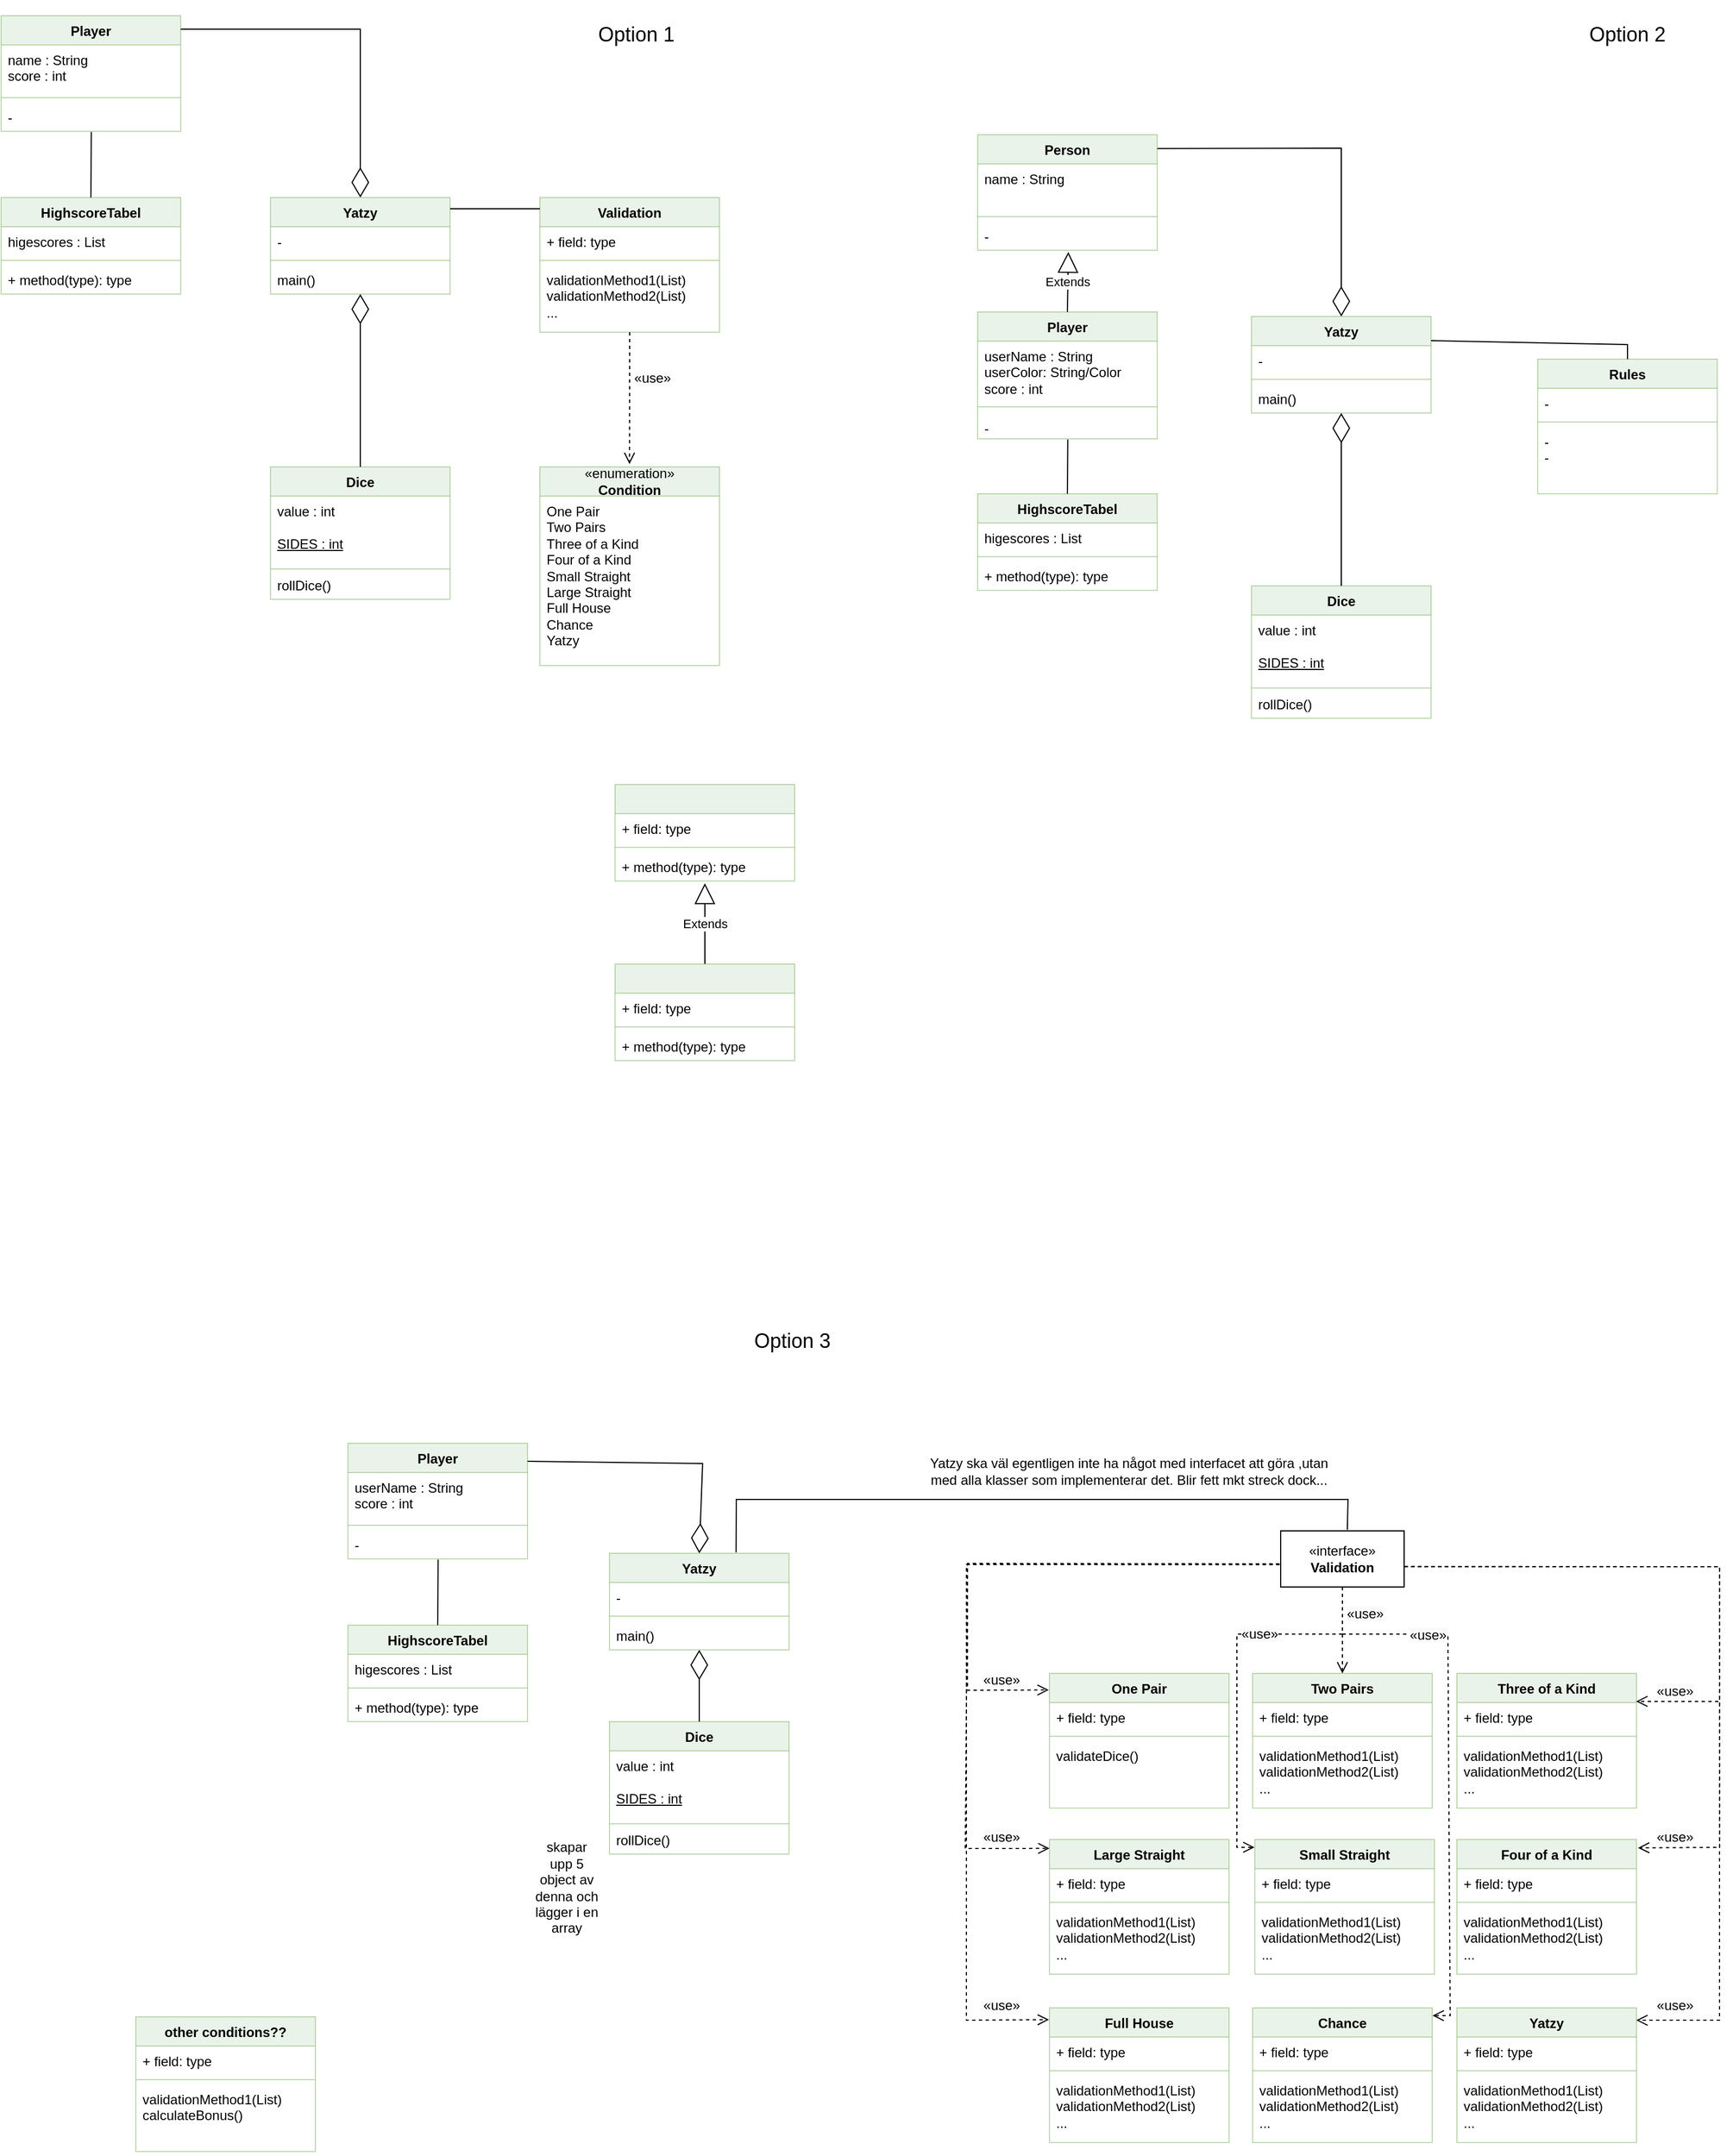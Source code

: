 <mxfile version="25.0.3">
  <diagram name="Page-1" id="c4acf3e9-155e-7222-9cf6-157b1a14988f">
    <mxGraphModel dx="734" dy="728" grid="0" gridSize="10" guides="1" tooltips="1" connect="1" arrows="1" fold="1" page="1" pageScale="1" pageWidth="850" pageHeight="1100" background="none" math="0" shadow="0">
      <root>
        <mxCell id="0" />
        <mxCell id="1" parent="0" />
        <mxCell id="NiOnYW7QtxvnOsCxcWPc-6" value="Dice" style="swimlane;fontStyle=1;align=center;verticalAlign=top;childLayout=stackLayout;horizontal=1;startSize=26;horizontalStack=0;resizeParent=1;resizeParentMax=0;resizeLast=0;collapsible=1;marginBottom=0;whiteSpace=wrap;html=1;fillColor=#d5e8d4;strokeColor=#82b366;opacity=50;" parent="1" vertex="1">
          <mxGeometry x="320" y="480" width="160" height="118" as="geometry" />
        </mxCell>
        <mxCell id="NiOnYW7QtxvnOsCxcWPc-7" value="value : int&lt;div&gt;&lt;br&gt;&lt;/div&gt;&lt;div&gt;&lt;u&gt;SIDES : int&lt;/u&gt;&lt;/div&gt;" style="text;strokeColor=none;fillColor=none;align=left;verticalAlign=top;spacingLeft=4;spacingRight=4;overflow=hidden;rotatable=0;points=[[0,0.5],[1,0.5]];portConstraint=eastwest;whiteSpace=wrap;html=1;" parent="NiOnYW7QtxvnOsCxcWPc-6" vertex="1">
          <mxGeometry y="26" width="160" height="64" as="geometry" />
        </mxCell>
        <mxCell id="NiOnYW7QtxvnOsCxcWPc-8" value="" style="line;strokeWidth=1;fillColor=none;align=left;verticalAlign=middle;spacingTop=-1;spacingLeft=3;spacingRight=3;rotatable=0;labelPosition=right;points=[];portConstraint=eastwest;strokeColor=inherit;opacity=50;" parent="NiOnYW7QtxvnOsCxcWPc-6" vertex="1">
          <mxGeometry y="90" width="160" height="2" as="geometry" />
        </mxCell>
        <mxCell id="NiOnYW7QtxvnOsCxcWPc-9" value="rollDice()" style="text;strokeColor=none;fillColor=none;align=left;verticalAlign=top;spacingLeft=4;spacingRight=4;overflow=hidden;rotatable=0;points=[[0,0.5],[1,0.5]];portConstraint=eastwest;whiteSpace=wrap;html=1;" parent="NiOnYW7QtxvnOsCxcWPc-6" vertex="1">
          <mxGeometry y="92" width="160" height="26" as="geometry" />
        </mxCell>
        <mxCell id="NiOnYW7QtxvnOsCxcWPc-10" value="Player" style="swimlane;fontStyle=1;align=center;verticalAlign=top;childLayout=stackLayout;horizontal=1;startSize=26;horizontalStack=0;resizeParent=1;resizeParentMax=0;resizeLast=0;collapsible=1;marginBottom=0;whiteSpace=wrap;html=1;fillColor=#d5e8d4;strokeColor=#82b366;opacity=50;" parent="1" vertex="1">
          <mxGeometry x="80" y="78" width="160" height="103" as="geometry" />
        </mxCell>
        <mxCell id="NiOnYW7QtxvnOsCxcWPc-11" value="name : String&lt;div&gt;score : int&lt;/div&gt;" style="text;strokeColor=none;fillColor=none;align=left;verticalAlign=top;spacingLeft=4;spacingRight=4;overflow=hidden;rotatable=0;points=[[0,0.5],[1,0.5]];portConstraint=eastwest;whiteSpace=wrap;html=1;" parent="NiOnYW7QtxvnOsCxcWPc-10" vertex="1">
          <mxGeometry y="26" width="160" height="43" as="geometry" />
        </mxCell>
        <mxCell id="NiOnYW7QtxvnOsCxcWPc-12" value="" style="line;strokeWidth=1;fillColor=none;align=left;verticalAlign=middle;spacingTop=-1;spacingLeft=3;spacingRight=3;rotatable=0;labelPosition=right;points=[];portConstraint=eastwest;strokeColor=inherit;opacity=50;" parent="NiOnYW7QtxvnOsCxcWPc-10" vertex="1">
          <mxGeometry y="69" width="160" height="8" as="geometry" />
        </mxCell>
        <mxCell id="NiOnYW7QtxvnOsCxcWPc-13" value="-" style="text;strokeColor=none;fillColor=none;align=left;verticalAlign=top;spacingLeft=4;spacingRight=4;overflow=hidden;rotatable=0;points=[[0,0.5],[1,0.5]];portConstraint=eastwest;whiteSpace=wrap;html=1;" parent="NiOnYW7QtxvnOsCxcWPc-10" vertex="1">
          <mxGeometry y="77" width="160" height="26" as="geometry" />
        </mxCell>
        <mxCell id="NiOnYW7QtxvnOsCxcWPc-14" value="HighscoreTabel" style="swimlane;fontStyle=1;align=center;verticalAlign=top;childLayout=stackLayout;horizontal=1;startSize=26;horizontalStack=0;resizeParent=1;resizeParentMax=0;resizeLast=0;collapsible=1;marginBottom=0;whiteSpace=wrap;html=1;fillColor=#d5e8d4;strokeColor=#82b366;opacity=50;" parent="1" vertex="1">
          <mxGeometry x="80" y="240" width="160" height="86" as="geometry" />
        </mxCell>
        <mxCell id="NiOnYW7QtxvnOsCxcWPc-15" value="higescores : List" style="text;strokeColor=none;fillColor=none;align=left;verticalAlign=top;spacingLeft=4;spacingRight=4;overflow=hidden;rotatable=0;points=[[0,0.5],[1,0.5]];portConstraint=eastwest;whiteSpace=wrap;html=1;" parent="NiOnYW7QtxvnOsCxcWPc-14" vertex="1">
          <mxGeometry y="26" width="160" height="26" as="geometry" />
        </mxCell>
        <mxCell id="NiOnYW7QtxvnOsCxcWPc-16" value="" style="line;strokeWidth=1;fillColor=none;align=left;verticalAlign=middle;spacingTop=-1;spacingLeft=3;spacingRight=3;rotatable=0;labelPosition=right;points=[];portConstraint=eastwest;strokeColor=inherit;opacity=50;" parent="NiOnYW7QtxvnOsCxcWPc-14" vertex="1">
          <mxGeometry y="52" width="160" height="8" as="geometry" />
        </mxCell>
        <mxCell id="NiOnYW7QtxvnOsCxcWPc-17" value="+ method(type): type" style="text;strokeColor=none;fillColor=none;align=left;verticalAlign=top;spacingLeft=4;spacingRight=4;overflow=hidden;rotatable=0;points=[[0,0.5],[1,0.5]];portConstraint=eastwest;whiteSpace=wrap;html=1;" parent="NiOnYW7QtxvnOsCxcWPc-14" vertex="1">
          <mxGeometry y="60" width="160" height="26" as="geometry" />
        </mxCell>
        <mxCell id="NiOnYW7QtxvnOsCxcWPc-18" value="Yatzy" style="swimlane;fontStyle=1;align=center;verticalAlign=top;childLayout=stackLayout;horizontal=1;startSize=26;horizontalStack=0;resizeParent=1;resizeParentMax=0;resizeLast=0;collapsible=1;marginBottom=0;whiteSpace=wrap;html=1;fillColor=#d5e8d4;strokeColor=#82b366;opacity=50;" parent="1" vertex="1">
          <mxGeometry x="320" y="240" width="160" height="86" as="geometry" />
        </mxCell>
        <mxCell id="NiOnYW7QtxvnOsCxcWPc-19" value="-" style="text;strokeColor=none;fillColor=none;align=left;verticalAlign=top;spacingLeft=4;spacingRight=4;overflow=hidden;rotatable=0;points=[[0,0.5],[1,0.5]];portConstraint=eastwest;whiteSpace=wrap;html=1;opacity=50;" parent="NiOnYW7QtxvnOsCxcWPc-18" vertex="1">
          <mxGeometry y="26" width="160" height="26" as="geometry" />
        </mxCell>
        <mxCell id="NiOnYW7QtxvnOsCxcWPc-20" value="" style="line;strokeWidth=1;fillColor=none;align=left;verticalAlign=middle;spacingTop=-1;spacingLeft=3;spacingRight=3;rotatable=0;labelPosition=right;points=[];portConstraint=eastwest;strokeColor=inherit;opacity=50;" parent="NiOnYW7QtxvnOsCxcWPc-18" vertex="1">
          <mxGeometry y="52" width="160" height="8" as="geometry" />
        </mxCell>
        <mxCell id="NiOnYW7QtxvnOsCxcWPc-21" value="main()" style="text;strokeColor=none;fillColor=none;align=left;verticalAlign=top;spacingLeft=4;spacingRight=4;overflow=hidden;rotatable=0;points=[[0,0.5],[1,0.5]];portConstraint=eastwest;whiteSpace=wrap;html=1;" parent="NiOnYW7QtxvnOsCxcWPc-18" vertex="1">
          <mxGeometry y="60" width="160" height="26" as="geometry" />
        </mxCell>
        <mxCell id="NiOnYW7QtxvnOsCxcWPc-22" value="" style="swimlane;fontStyle=1;align=center;verticalAlign=top;childLayout=stackLayout;horizontal=1;startSize=26;horizontalStack=0;resizeParent=1;resizeParentMax=0;resizeLast=0;collapsible=1;marginBottom=0;whiteSpace=wrap;html=1;fillColor=#d5e8d4;strokeColor=#82b366;opacity=50;" parent="1" vertex="1">
          <mxGeometry x="627" y="763" width="160" height="86" as="geometry" />
        </mxCell>
        <mxCell id="NiOnYW7QtxvnOsCxcWPc-23" value="+ field: type" style="text;strokeColor=none;fillColor=none;align=left;verticalAlign=top;spacingLeft=4;spacingRight=4;overflow=hidden;rotatable=0;points=[[0,0.5],[1,0.5]];portConstraint=eastwest;whiteSpace=wrap;html=1;" parent="NiOnYW7QtxvnOsCxcWPc-22" vertex="1">
          <mxGeometry y="26" width="160" height="26" as="geometry" />
        </mxCell>
        <mxCell id="NiOnYW7QtxvnOsCxcWPc-24" value="" style="line;strokeWidth=1;fillColor=none;align=left;verticalAlign=middle;spacingTop=-1;spacingLeft=3;spacingRight=3;rotatable=0;labelPosition=right;points=[];portConstraint=eastwest;strokeColor=inherit;opacity=50;" parent="NiOnYW7QtxvnOsCxcWPc-22" vertex="1">
          <mxGeometry y="52" width="160" height="8" as="geometry" />
        </mxCell>
        <mxCell id="NiOnYW7QtxvnOsCxcWPc-25" value="+ method(type): type" style="text;strokeColor=none;fillColor=none;align=left;verticalAlign=top;spacingLeft=4;spacingRight=4;overflow=hidden;rotatable=0;points=[[0,0.5],[1,0.5]];portConstraint=eastwest;whiteSpace=wrap;html=1;" parent="NiOnYW7QtxvnOsCxcWPc-22" vertex="1">
          <mxGeometry y="60" width="160" height="26" as="geometry" />
        </mxCell>
        <mxCell id="NiOnYW7QtxvnOsCxcWPc-26" value="Extends" style="endArrow=block;endSize=16;endFill=0;html=1;rounded=0;entryX=0.5;entryY=1.077;entryDx=0;entryDy=0;entryPerimeter=0;exitX=0.5;exitY=0;exitDx=0;exitDy=0;" parent="1" source="NiOnYW7QtxvnOsCxcWPc-27" target="NiOnYW7QtxvnOsCxcWPc-25" edge="1">
          <mxGeometry width="160" relative="1" as="geometry">
            <mxPoint x="707" y="913" as="sourcePoint" />
            <mxPoint x="707" y="913" as="targetPoint" />
            <Array as="points" />
          </mxGeometry>
        </mxCell>
        <mxCell id="NiOnYW7QtxvnOsCxcWPc-27" value="" style="swimlane;fontStyle=1;align=center;verticalAlign=top;childLayout=stackLayout;horizontal=1;startSize=26;horizontalStack=0;resizeParent=1;resizeParentMax=0;resizeLast=0;collapsible=1;marginBottom=0;whiteSpace=wrap;html=1;fillColor=#d5e8d4;strokeColor=#82b366;opacity=50;" parent="1" vertex="1">
          <mxGeometry x="627" y="923" width="160" height="86" as="geometry" />
        </mxCell>
        <mxCell id="NiOnYW7QtxvnOsCxcWPc-28" value="+ field: type" style="text;strokeColor=none;fillColor=none;align=left;verticalAlign=top;spacingLeft=4;spacingRight=4;overflow=hidden;rotatable=0;points=[[0,0.5],[1,0.5]];portConstraint=eastwest;whiteSpace=wrap;html=1;" parent="NiOnYW7QtxvnOsCxcWPc-27" vertex="1">
          <mxGeometry y="26" width="160" height="26" as="geometry" />
        </mxCell>
        <mxCell id="NiOnYW7QtxvnOsCxcWPc-29" value="" style="line;strokeWidth=1;fillColor=none;align=left;verticalAlign=middle;spacingTop=-1;spacingLeft=3;spacingRight=3;rotatable=0;labelPosition=right;points=[];portConstraint=eastwest;strokeColor=inherit;opacity=50;" parent="NiOnYW7QtxvnOsCxcWPc-27" vertex="1">
          <mxGeometry y="52" width="160" height="8" as="geometry" />
        </mxCell>
        <mxCell id="NiOnYW7QtxvnOsCxcWPc-30" value="+ method(type): type" style="text;strokeColor=none;fillColor=none;align=left;verticalAlign=top;spacingLeft=4;spacingRight=4;overflow=hidden;rotatable=0;points=[[0,0.5],[1,0.5]];portConstraint=eastwest;whiteSpace=wrap;html=1;" parent="NiOnYW7QtxvnOsCxcWPc-27" vertex="1">
          <mxGeometry y="60" width="160" height="26" as="geometry" />
        </mxCell>
        <mxCell id="NiOnYW7QtxvnOsCxcWPc-31" value="Validation" style="swimlane;fontStyle=1;align=center;verticalAlign=top;childLayout=stackLayout;horizontal=1;startSize=26;horizontalStack=0;resizeParent=1;resizeParentMax=0;resizeLast=0;collapsible=1;marginBottom=0;whiteSpace=wrap;html=1;fillColor=#d5e8d4;strokeColor=#82b366;opacity=50;" parent="1" vertex="1">
          <mxGeometry x="560" y="240" width="160" height="120" as="geometry" />
        </mxCell>
        <mxCell id="NiOnYW7QtxvnOsCxcWPc-32" value="+ field: type" style="text;strokeColor=none;fillColor=none;align=left;verticalAlign=top;spacingLeft=4;spacingRight=4;overflow=hidden;rotatable=0;points=[[0,0.5],[1,0.5]];portConstraint=eastwest;whiteSpace=wrap;html=1;" parent="NiOnYW7QtxvnOsCxcWPc-31" vertex="1">
          <mxGeometry y="26" width="160" height="26" as="geometry" />
        </mxCell>
        <mxCell id="NiOnYW7QtxvnOsCxcWPc-33" value="" style="line;strokeWidth=1;fillColor=none;align=left;verticalAlign=middle;spacingTop=-1;spacingLeft=3;spacingRight=3;rotatable=0;labelPosition=right;points=[];portConstraint=eastwest;strokeColor=inherit;opacity=50;" parent="NiOnYW7QtxvnOsCxcWPc-31" vertex="1">
          <mxGeometry y="52" width="160" height="8" as="geometry" />
        </mxCell>
        <mxCell id="NiOnYW7QtxvnOsCxcWPc-34" value="validationMethod1(List)&lt;div&gt;validationMethod2(List)&lt;/div&gt;&lt;div&gt;...&lt;/div&gt;" style="text;strokeColor=none;fillColor=none;align=left;verticalAlign=top;spacingLeft=4;spacingRight=4;overflow=hidden;rotatable=0;points=[[0,0.5],[1,0.5]];portConstraint=eastwest;whiteSpace=wrap;html=1;" parent="NiOnYW7QtxvnOsCxcWPc-31" vertex="1">
          <mxGeometry y="60" width="160" height="60" as="geometry" />
        </mxCell>
        <mxCell id="NiOnYW7QtxvnOsCxcWPc-35" value="«enumeration»&lt;br&gt;&lt;div&gt;&lt;b&gt;Condition&lt;/b&gt;&lt;/div&gt;" style="swimlane;fontStyle=0;childLayout=stackLayout;horizontal=1;startSize=26;fillColor=#d5e8d4;horizontalStack=0;resizeParent=1;resizeParentMax=0;resizeLast=0;collapsible=1;marginBottom=0;whiteSpace=wrap;html=1;strokeColor=#82b366;opacity=50;" parent="1" vertex="1">
          <mxGeometry x="560" y="480" width="160" height="177" as="geometry" />
        </mxCell>
        <mxCell id="NiOnYW7QtxvnOsCxcWPc-37" value="One Pair&lt;div&gt;Two Pairs&amp;nbsp;&lt;/div&gt;&lt;div&gt;Three of a Kind&lt;/div&gt;&lt;div&gt;Four of a Kind&lt;/div&gt;&lt;div&gt;Small Straight&lt;/div&gt;&lt;div&gt;Large Straight&lt;/div&gt;&lt;div&gt;Full House&lt;/div&gt;&lt;div&gt;Chance&lt;/div&gt;&lt;div&gt;Yatzy&lt;/div&gt;&lt;div&gt;&lt;br&gt;&lt;/div&gt;" style="text;strokeColor=none;fillColor=none;align=left;verticalAlign=top;spacingLeft=4;spacingRight=4;overflow=hidden;rotatable=0;points=[[0,0.5],[1,0.5]];portConstraint=eastwest;whiteSpace=wrap;html=1;" parent="NiOnYW7QtxvnOsCxcWPc-35" vertex="1">
          <mxGeometry y="26" width="160" height="151" as="geometry" />
        </mxCell>
        <mxCell id="raVZ_KWQ6gBPT7_od0cw-3" value="Option 1" style="text;html=1;align=center;verticalAlign=middle;whiteSpace=wrap;rounded=0;fontSize=18;" parent="1" vertex="1">
          <mxGeometry x="600" y="80" width="92" height="30" as="geometry" />
        </mxCell>
        <mxCell id="raVZ_KWQ6gBPT7_od0cw-4" value="" style="endArrow=none;html=1;rounded=0;exitX=0.5;exitY=0;exitDx=0;exitDy=0;entryX=0.502;entryY=1.025;entryDx=0;entryDy=0;entryPerimeter=0;" parent="1" source="NiOnYW7QtxvnOsCxcWPc-14" target="NiOnYW7QtxvnOsCxcWPc-13" edge="1">
          <mxGeometry width="50" height="50" relative="1" as="geometry">
            <mxPoint x="160" y="250" as="sourcePoint" />
            <mxPoint x="210" y="200" as="targetPoint" />
          </mxGeometry>
        </mxCell>
        <mxCell id="raVZ_KWQ6gBPT7_od0cw-5" value="" style="endArrow=none;html=1;rounded=0;exitX=1;exitY=0.116;exitDx=0;exitDy=0;exitPerimeter=0;entryX=0;entryY=0.083;entryDx=0;entryDy=0;entryPerimeter=0;" parent="1" source="NiOnYW7QtxvnOsCxcWPc-18" target="NiOnYW7QtxvnOsCxcWPc-31" edge="1">
          <mxGeometry width="50" height="50" relative="1" as="geometry">
            <mxPoint x="490" y="250" as="sourcePoint" />
            <mxPoint x="540" y="200" as="targetPoint" />
          </mxGeometry>
        </mxCell>
        <mxCell id="raVZ_KWQ6gBPT7_od0cw-6" value="&lt;span style=&quot;font-size: 12px; text-wrap-mode: wrap; background-color: rgb(251, 251, 251);&quot;&gt;«use»&lt;/span&gt;" style="html=1;verticalAlign=bottom;endArrow=open;dashed=1;endSize=8;curved=0;rounded=0;exitX=0.5;exitY=1;exitDx=0;exitDy=0;exitPerimeter=0;entryX=0.499;entryY=-0.014;entryDx=0;entryDy=0;entryPerimeter=0;" parent="1" source="NiOnYW7QtxvnOsCxcWPc-34" target="NiOnYW7QtxvnOsCxcWPc-35" edge="1">
          <mxGeometry x="-0.15" y="20" relative="1" as="geometry">
            <mxPoint x="640" y="370" as="sourcePoint" />
            <mxPoint x="530" y="420" as="targetPoint" />
            <mxPoint as="offset" />
          </mxGeometry>
        </mxCell>
        <mxCell id="raVZ_KWQ6gBPT7_od0cw-7" value="" style="endArrow=diamondThin;endFill=0;endSize=24;html=1;rounded=0;entryX=0.5;entryY=1;entryDx=0;entryDy=0;exitX=0.5;exitY=0;exitDx=0;exitDy=0;" parent="1" source="NiOnYW7QtxvnOsCxcWPc-6" target="NiOnYW7QtxvnOsCxcWPc-18" edge="1">
          <mxGeometry width="160" relative="1" as="geometry">
            <mxPoint x="310" y="430" as="sourcePoint" />
            <mxPoint x="500" y="390" as="targetPoint" />
          </mxGeometry>
        </mxCell>
        <mxCell id="raVZ_KWQ6gBPT7_od0cw-8" value="" style="endArrow=diamondThin;endFill=0;endSize=24;html=1;rounded=0;exitX=1;exitY=0.117;exitDx=0;exitDy=0;exitPerimeter=0;entryX=0.5;entryY=0;entryDx=0;entryDy=0;" parent="1" source="NiOnYW7QtxvnOsCxcWPc-10" target="NiOnYW7QtxvnOsCxcWPc-18" edge="1">
          <mxGeometry width="160" relative="1" as="geometry">
            <mxPoint x="400" y="91" as="sourcePoint" />
            <mxPoint x="470" y="91" as="targetPoint" />
            <Array as="points">
              <mxPoint x="400" y="90" />
            </Array>
          </mxGeometry>
        </mxCell>
        <mxCell id="_RsF1XuV8kmmXUurpBYs-2" value="Dice" style="swimlane;fontStyle=1;align=center;verticalAlign=top;childLayout=stackLayout;horizontal=1;startSize=26;horizontalStack=0;resizeParent=1;resizeParentMax=0;resizeLast=0;collapsible=1;marginBottom=0;whiteSpace=wrap;html=1;fillColor=#d5e8d4;strokeColor=#82b366;opacity=50;" parent="1" vertex="1">
          <mxGeometry x="1194" y="586" width="160" height="118" as="geometry" />
        </mxCell>
        <mxCell id="_RsF1XuV8kmmXUurpBYs-3" value="value : int&lt;div&gt;&lt;br&gt;&lt;/div&gt;&lt;div&gt;&lt;u&gt;SIDES : int&lt;/u&gt;&lt;/div&gt;" style="text;strokeColor=none;fillColor=none;align=left;verticalAlign=top;spacingLeft=4;spacingRight=4;overflow=hidden;rotatable=0;points=[[0,0.5],[1,0.5]];portConstraint=eastwest;whiteSpace=wrap;html=1;" parent="_RsF1XuV8kmmXUurpBYs-2" vertex="1">
          <mxGeometry y="26" width="160" height="64" as="geometry" />
        </mxCell>
        <mxCell id="_RsF1XuV8kmmXUurpBYs-4" value="" style="line;strokeWidth=1;fillColor=none;align=left;verticalAlign=middle;spacingTop=-1;spacingLeft=3;spacingRight=3;rotatable=0;labelPosition=right;points=[];portConstraint=eastwest;strokeColor=inherit;opacity=50;" parent="_RsF1XuV8kmmXUurpBYs-2" vertex="1">
          <mxGeometry y="90" width="160" height="2" as="geometry" />
        </mxCell>
        <mxCell id="_RsF1XuV8kmmXUurpBYs-5" value="rollDice()" style="text;strokeColor=none;fillColor=none;align=left;verticalAlign=top;spacingLeft=4;spacingRight=4;overflow=hidden;rotatable=0;points=[[0,0.5],[1,0.5]];portConstraint=eastwest;whiteSpace=wrap;html=1;" parent="_RsF1XuV8kmmXUurpBYs-2" vertex="1">
          <mxGeometry y="92" width="160" height="26" as="geometry" />
        </mxCell>
        <mxCell id="_RsF1XuV8kmmXUurpBYs-6" value="Player" style="swimlane;fontStyle=1;align=center;verticalAlign=top;childLayout=stackLayout;horizontal=1;startSize=26;horizontalStack=0;resizeParent=1;resizeParentMax=0;resizeLast=0;collapsible=1;marginBottom=0;whiteSpace=wrap;html=1;fillColor=#d5e8d4;strokeColor=#82b366;opacity=50;" parent="1" vertex="1">
          <mxGeometry x="950" y="342" width="160" height="113" as="geometry" />
        </mxCell>
        <mxCell id="_RsF1XuV8kmmXUurpBYs-7" value="&lt;div&gt;userName : String&amp;nbsp;&lt;/div&gt;&lt;div&gt;userColor: String/Color&lt;/div&gt;&lt;div&gt;score : int&lt;/div&gt;" style="text;strokeColor=none;fillColor=none;align=left;verticalAlign=top;spacingLeft=4;spacingRight=4;overflow=hidden;rotatable=0;points=[[0,0.5],[1,0.5]];portConstraint=eastwest;whiteSpace=wrap;html=1;" parent="_RsF1XuV8kmmXUurpBYs-6" vertex="1">
          <mxGeometry y="26" width="160" height="53" as="geometry" />
        </mxCell>
        <mxCell id="_RsF1XuV8kmmXUurpBYs-8" value="" style="line;strokeWidth=1;fillColor=none;align=left;verticalAlign=middle;spacingTop=-1;spacingLeft=3;spacingRight=3;rotatable=0;labelPosition=right;points=[];portConstraint=eastwest;strokeColor=inherit;opacity=50;" parent="_RsF1XuV8kmmXUurpBYs-6" vertex="1">
          <mxGeometry y="79" width="160" height="11" as="geometry" />
        </mxCell>
        <mxCell id="_RsF1XuV8kmmXUurpBYs-9" value="-" style="text;strokeColor=none;fillColor=none;align=left;verticalAlign=top;spacingLeft=4;spacingRight=4;overflow=hidden;rotatable=0;points=[[0,0.5],[1,0.5]];portConstraint=eastwest;whiteSpace=wrap;html=1;" parent="_RsF1XuV8kmmXUurpBYs-6" vertex="1">
          <mxGeometry y="90" width="160" height="23" as="geometry" />
        </mxCell>
        <mxCell id="_RsF1XuV8kmmXUurpBYs-10" value="HighscoreTabel" style="swimlane;fontStyle=1;align=center;verticalAlign=top;childLayout=stackLayout;horizontal=1;startSize=26;horizontalStack=0;resizeParent=1;resizeParentMax=0;resizeLast=0;collapsible=1;marginBottom=0;whiteSpace=wrap;html=1;fillColor=#d5e8d4;strokeColor=#82b366;opacity=50;" parent="1" vertex="1">
          <mxGeometry x="950" y="504" width="160" height="86" as="geometry" />
        </mxCell>
        <mxCell id="_RsF1XuV8kmmXUurpBYs-11" value="higescores : List" style="text;strokeColor=none;fillColor=none;align=left;verticalAlign=top;spacingLeft=4;spacingRight=4;overflow=hidden;rotatable=0;points=[[0,0.5],[1,0.5]];portConstraint=eastwest;whiteSpace=wrap;html=1;" parent="_RsF1XuV8kmmXUurpBYs-10" vertex="1">
          <mxGeometry y="26" width="160" height="26" as="geometry" />
        </mxCell>
        <mxCell id="_RsF1XuV8kmmXUurpBYs-12" value="" style="line;strokeWidth=1;fillColor=none;align=left;verticalAlign=middle;spacingTop=-1;spacingLeft=3;spacingRight=3;rotatable=0;labelPosition=right;points=[];portConstraint=eastwest;strokeColor=inherit;opacity=50;" parent="_RsF1XuV8kmmXUurpBYs-10" vertex="1">
          <mxGeometry y="52" width="160" height="8" as="geometry" />
        </mxCell>
        <mxCell id="_RsF1XuV8kmmXUurpBYs-13" value="+ method(type): type" style="text;strokeColor=none;fillColor=none;align=left;verticalAlign=top;spacingLeft=4;spacingRight=4;overflow=hidden;rotatable=0;points=[[0,0.5],[1,0.5]];portConstraint=eastwest;whiteSpace=wrap;html=1;" parent="_RsF1XuV8kmmXUurpBYs-10" vertex="1">
          <mxGeometry y="60" width="160" height="26" as="geometry" />
        </mxCell>
        <mxCell id="_RsF1XuV8kmmXUurpBYs-14" value="Yatzy" style="swimlane;fontStyle=1;align=center;verticalAlign=top;childLayout=stackLayout;horizontal=1;startSize=26;horizontalStack=0;resizeParent=1;resizeParentMax=0;resizeLast=0;collapsible=1;marginBottom=0;whiteSpace=wrap;html=1;fillColor=#d5e8d4;strokeColor=#82b366;opacity=50;" parent="1" vertex="1">
          <mxGeometry x="1194" y="346" width="160" height="86" as="geometry" />
        </mxCell>
        <mxCell id="_RsF1XuV8kmmXUurpBYs-15" value="-" style="text;strokeColor=none;fillColor=none;align=left;verticalAlign=top;spacingLeft=4;spacingRight=4;overflow=hidden;rotatable=0;points=[[0,0.5],[1,0.5]];portConstraint=eastwest;whiteSpace=wrap;html=1;opacity=50;" parent="_RsF1XuV8kmmXUurpBYs-14" vertex="1">
          <mxGeometry y="26" width="160" height="26" as="geometry" />
        </mxCell>
        <mxCell id="_RsF1XuV8kmmXUurpBYs-16" value="" style="line;strokeWidth=1;fillColor=none;align=left;verticalAlign=middle;spacingTop=-1;spacingLeft=3;spacingRight=3;rotatable=0;labelPosition=right;points=[];portConstraint=eastwest;strokeColor=inherit;opacity=50;" parent="_RsF1XuV8kmmXUurpBYs-14" vertex="1">
          <mxGeometry y="52" width="160" height="8" as="geometry" />
        </mxCell>
        <mxCell id="_RsF1XuV8kmmXUurpBYs-17" value="main()" style="text;strokeColor=none;fillColor=none;align=left;verticalAlign=top;spacingLeft=4;spacingRight=4;overflow=hidden;rotatable=0;points=[[0,0.5],[1,0.5]];portConstraint=eastwest;whiteSpace=wrap;html=1;" parent="_RsF1XuV8kmmXUurpBYs-14" vertex="1">
          <mxGeometry y="60" width="160" height="26" as="geometry" />
        </mxCell>
        <mxCell id="_RsF1XuV8kmmXUurpBYs-25" value="" style="endArrow=none;html=1;rounded=0;exitX=0.5;exitY=0;exitDx=0;exitDy=0;entryX=0.502;entryY=1.025;entryDx=0;entryDy=0;entryPerimeter=0;" parent="1" source="_RsF1XuV8kmmXUurpBYs-10" target="_RsF1XuV8kmmXUurpBYs-9" edge="1">
          <mxGeometry width="50" height="50" relative="1" as="geometry">
            <mxPoint x="1030" y="514" as="sourcePoint" />
            <mxPoint x="1080" y="464" as="targetPoint" />
          </mxGeometry>
        </mxCell>
        <mxCell id="_RsF1XuV8kmmXUurpBYs-28" value="" style="endArrow=diamondThin;endFill=0;endSize=24;html=1;rounded=0;entryX=0.5;entryY=1;entryDx=0;entryDy=0;exitX=0.5;exitY=0;exitDx=0;exitDy=0;" parent="1" source="_RsF1XuV8kmmXUurpBYs-2" target="_RsF1XuV8kmmXUurpBYs-14" edge="1">
          <mxGeometry width="160" relative="1" as="geometry">
            <mxPoint x="1184" y="536" as="sourcePoint" />
            <mxPoint x="1374" y="496" as="targetPoint" />
          </mxGeometry>
        </mxCell>
        <mxCell id="_RsF1XuV8kmmXUurpBYs-29" value="" style="endArrow=diamondThin;endFill=0;endSize=24;html=1;rounded=0;entryX=0.5;entryY=0;entryDx=0;entryDy=0;exitX=0.998;exitY=0.12;exitDx=0;exitDy=0;exitPerimeter=0;" parent="1" source="_RsF1XuV8kmmXUurpBYs-30" target="_RsF1XuV8kmmXUurpBYs-14" edge="1">
          <mxGeometry width="160" relative="1" as="geometry">
            <mxPoint x="1363" y="177" as="sourcePoint" />
            <mxPoint x="1344" y="197" as="targetPoint" />
            <Array as="points">
              <mxPoint x="1274" y="196" />
            </Array>
          </mxGeometry>
        </mxCell>
        <mxCell id="_RsF1XuV8kmmXUurpBYs-30" value="Person" style="swimlane;fontStyle=1;align=center;verticalAlign=top;childLayout=stackLayout;horizontal=1;startSize=26;horizontalStack=0;resizeParent=1;resizeParentMax=0;resizeLast=0;collapsible=1;marginBottom=0;whiteSpace=wrap;html=1;fillColor=#d5e8d4;strokeColor=#82b366;opacity=50;" parent="1" vertex="1">
          <mxGeometry x="950" y="184" width="160" height="103" as="geometry" />
        </mxCell>
        <mxCell id="_RsF1XuV8kmmXUurpBYs-31" value="name : String" style="text;strokeColor=none;fillColor=none;align=left;verticalAlign=top;spacingLeft=4;spacingRight=4;overflow=hidden;rotatable=0;points=[[0,0.5],[1,0.5]];portConstraint=eastwest;whiteSpace=wrap;html=1;" parent="_RsF1XuV8kmmXUurpBYs-30" vertex="1">
          <mxGeometry y="26" width="160" height="43" as="geometry" />
        </mxCell>
        <mxCell id="_RsF1XuV8kmmXUurpBYs-32" value="" style="line;strokeWidth=1;fillColor=none;align=left;verticalAlign=middle;spacingTop=-1;spacingLeft=3;spacingRight=3;rotatable=0;labelPosition=right;points=[];portConstraint=eastwest;strokeColor=inherit;opacity=50;" parent="_RsF1XuV8kmmXUurpBYs-30" vertex="1">
          <mxGeometry y="69" width="160" height="8" as="geometry" />
        </mxCell>
        <mxCell id="_RsF1XuV8kmmXUurpBYs-33" value="-" style="text;strokeColor=none;fillColor=none;align=left;verticalAlign=top;spacingLeft=4;spacingRight=4;overflow=hidden;rotatable=0;points=[[0,0.5],[1,0.5]];portConstraint=eastwest;whiteSpace=wrap;html=1;" parent="_RsF1XuV8kmmXUurpBYs-30" vertex="1">
          <mxGeometry y="77" width="160" height="26" as="geometry" />
        </mxCell>
        <mxCell id="_RsF1XuV8kmmXUurpBYs-34" value="Extends" style="endArrow=block;endSize=16;endFill=0;html=1;rounded=0;entryX=0.505;entryY=1.057;entryDx=0;entryDy=0;entryPerimeter=0;exitX=0.5;exitY=0;exitDx=0;exitDy=0;" parent="1" source="_RsF1XuV8kmmXUurpBYs-6" target="_RsF1XuV8kmmXUurpBYs-33" edge="1">
          <mxGeometry width="160" relative="1" as="geometry">
            <mxPoint x="1046" y="330" as="sourcePoint" />
            <mxPoint x="1029.44" y="291" as="targetPoint" />
            <Array as="points" />
          </mxGeometry>
        </mxCell>
        <mxCell id="_RsF1XuV8kmmXUurpBYs-35" value="Dice" style="swimlane;fontStyle=1;align=center;verticalAlign=top;childLayout=stackLayout;horizontal=1;startSize=26;horizontalStack=0;resizeParent=1;resizeParentMax=0;resizeLast=0;collapsible=1;marginBottom=0;whiteSpace=wrap;html=1;fillColor=#d5e8d4;strokeColor=#82b366;opacity=50;" parent="1" vertex="1">
          <mxGeometry x="622" y="1598" width="160" height="118" as="geometry" />
        </mxCell>
        <mxCell id="_RsF1XuV8kmmXUurpBYs-36" value="value : int&lt;div&gt;&lt;br&gt;&lt;/div&gt;&lt;div&gt;&lt;u&gt;SIDES : int&lt;/u&gt;&lt;/div&gt;" style="text;strokeColor=none;fillColor=none;align=left;verticalAlign=top;spacingLeft=4;spacingRight=4;overflow=hidden;rotatable=0;points=[[0,0.5],[1,0.5]];portConstraint=eastwest;whiteSpace=wrap;html=1;" parent="_RsF1XuV8kmmXUurpBYs-35" vertex="1">
          <mxGeometry y="26" width="160" height="64" as="geometry" />
        </mxCell>
        <mxCell id="_RsF1XuV8kmmXUurpBYs-37" value="" style="line;strokeWidth=1;fillColor=none;align=left;verticalAlign=middle;spacingTop=-1;spacingLeft=3;spacingRight=3;rotatable=0;labelPosition=right;points=[];portConstraint=eastwest;strokeColor=inherit;opacity=50;" parent="_RsF1XuV8kmmXUurpBYs-35" vertex="1">
          <mxGeometry y="90" width="160" height="2" as="geometry" />
        </mxCell>
        <mxCell id="_RsF1XuV8kmmXUurpBYs-38" value="rollDice()" style="text;strokeColor=none;fillColor=none;align=left;verticalAlign=top;spacingLeft=4;spacingRight=4;overflow=hidden;rotatable=0;points=[[0,0.5],[1,0.5]];portConstraint=eastwest;whiteSpace=wrap;html=1;" parent="_RsF1XuV8kmmXUurpBYs-35" vertex="1">
          <mxGeometry y="92" width="160" height="26" as="geometry" />
        </mxCell>
        <mxCell id="_RsF1XuV8kmmXUurpBYs-39" value="Player" style="swimlane;fontStyle=1;align=center;verticalAlign=top;childLayout=stackLayout;horizontal=1;startSize=26;horizontalStack=0;resizeParent=1;resizeParentMax=0;resizeLast=0;collapsible=1;marginBottom=0;whiteSpace=wrap;html=1;fillColor=#d5e8d4;strokeColor=#82b366;opacity=50;" parent="1" vertex="1">
          <mxGeometry x="389" y="1350" width="160" height="103" as="geometry" />
        </mxCell>
        <mxCell id="_RsF1XuV8kmmXUurpBYs-40" value="&lt;div&gt;userName : String&amp;nbsp;&lt;/div&gt;&lt;div&gt;score : int&lt;/div&gt;" style="text;strokeColor=none;fillColor=none;align=left;verticalAlign=top;spacingLeft=4;spacingRight=4;overflow=hidden;rotatable=0;points=[[0,0.5],[1,0.5]];portConstraint=eastwest;whiteSpace=wrap;html=1;" parent="_RsF1XuV8kmmXUurpBYs-39" vertex="1">
          <mxGeometry y="26" width="160" height="43" as="geometry" />
        </mxCell>
        <mxCell id="_RsF1XuV8kmmXUurpBYs-41" value="" style="line;strokeWidth=1;fillColor=none;align=left;verticalAlign=middle;spacingTop=-1;spacingLeft=3;spacingRight=3;rotatable=0;labelPosition=right;points=[];portConstraint=eastwest;strokeColor=inherit;opacity=50;" parent="_RsF1XuV8kmmXUurpBYs-39" vertex="1">
          <mxGeometry y="69" width="160" height="8" as="geometry" />
        </mxCell>
        <mxCell id="_RsF1XuV8kmmXUurpBYs-42" value="-" style="text;strokeColor=none;fillColor=none;align=left;verticalAlign=top;spacingLeft=4;spacingRight=4;overflow=hidden;rotatable=0;points=[[0,0.5],[1,0.5]];portConstraint=eastwest;whiteSpace=wrap;html=1;" parent="_RsF1XuV8kmmXUurpBYs-39" vertex="1">
          <mxGeometry y="77" width="160" height="26" as="geometry" />
        </mxCell>
        <mxCell id="_RsF1XuV8kmmXUurpBYs-43" value="HighscoreTabel" style="swimlane;fontStyle=1;align=center;verticalAlign=top;childLayout=stackLayout;horizontal=1;startSize=26;horizontalStack=0;resizeParent=1;resizeParentMax=0;resizeLast=0;collapsible=1;marginBottom=0;whiteSpace=wrap;html=1;fillColor=#d5e8d4;strokeColor=#82b366;opacity=50;" parent="1" vertex="1">
          <mxGeometry x="389" y="1512" width="160" height="86" as="geometry" />
        </mxCell>
        <mxCell id="_RsF1XuV8kmmXUurpBYs-44" value="higescores : List" style="text;strokeColor=none;fillColor=none;align=left;verticalAlign=top;spacingLeft=4;spacingRight=4;overflow=hidden;rotatable=0;points=[[0,0.5],[1,0.5]];portConstraint=eastwest;whiteSpace=wrap;html=1;" parent="_RsF1XuV8kmmXUurpBYs-43" vertex="1">
          <mxGeometry y="26" width="160" height="26" as="geometry" />
        </mxCell>
        <mxCell id="_RsF1XuV8kmmXUurpBYs-45" value="" style="line;strokeWidth=1;fillColor=none;align=left;verticalAlign=middle;spacingTop=-1;spacingLeft=3;spacingRight=3;rotatable=0;labelPosition=right;points=[];portConstraint=eastwest;strokeColor=inherit;opacity=50;" parent="_RsF1XuV8kmmXUurpBYs-43" vertex="1">
          <mxGeometry y="52" width="160" height="8" as="geometry" />
        </mxCell>
        <mxCell id="_RsF1XuV8kmmXUurpBYs-46" value="+ method(type): type" style="text;strokeColor=none;fillColor=none;align=left;verticalAlign=top;spacingLeft=4;spacingRight=4;overflow=hidden;rotatable=0;points=[[0,0.5],[1,0.5]];portConstraint=eastwest;whiteSpace=wrap;html=1;" parent="_RsF1XuV8kmmXUurpBYs-43" vertex="1">
          <mxGeometry y="60" width="160" height="26" as="geometry" />
        </mxCell>
        <mxCell id="_RsF1XuV8kmmXUurpBYs-47" value="Yatzy" style="swimlane;fontStyle=1;align=center;verticalAlign=top;childLayout=stackLayout;horizontal=1;startSize=26;horizontalStack=0;resizeParent=1;resizeParentMax=0;resizeLast=0;collapsible=1;marginBottom=0;whiteSpace=wrap;html=1;fillColor=#d5e8d4;strokeColor=#82b366;opacity=50;" parent="1" vertex="1">
          <mxGeometry x="622" y="1448" width="160" height="86" as="geometry" />
        </mxCell>
        <mxCell id="_RsF1XuV8kmmXUurpBYs-48" value="-" style="text;strokeColor=none;fillColor=none;align=left;verticalAlign=top;spacingLeft=4;spacingRight=4;overflow=hidden;rotatable=0;points=[[0,0.5],[1,0.5]];portConstraint=eastwest;whiteSpace=wrap;html=1;opacity=50;" parent="_RsF1XuV8kmmXUurpBYs-47" vertex="1">
          <mxGeometry y="26" width="160" height="26" as="geometry" />
        </mxCell>
        <mxCell id="_RsF1XuV8kmmXUurpBYs-49" value="" style="line;strokeWidth=1;fillColor=none;align=left;verticalAlign=middle;spacingTop=-1;spacingLeft=3;spacingRight=3;rotatable=0;labelPosition=right;points=[];portConstraint=eastwest;strokeColor=inherit;opacity=50;" parent="_RsF1XuV8kmmXUurpBYs-47" vertex="1">
          <mxGeometry y="52" width="160" height="8" as="geometry" />
        </mxCell>
        <mxCell id="_RsF1XuV8kmmXUurpBYs-50" value="main()" style="text;strokeColor=none;fillColor=none;align=left;verticalAlign=top;spacingLeft=4;spacingRight=4;overflow=hidden;rotatable=0;points=[[0,0.5],[1,0.5]];portConstraint=eastwest;whiteSpace=wrap;html=1;" parent="_RsF1XuV8kmmXUurpBYs-47" vertex="1">
          <mxGeometry y="60" width="160" height="26" as="geometry" />
        </mxCell>
        <mxCell id="_RsF1XuV8kmmXUurpBYs-51" value="One Pair" style="swimlane;fontStyle=1;align=center;verticalAlign=top;childLayout=stackLayout;horizontal=1;startSize=26;horizontalStack=0;resizeParent=1;resizeParentMax=0;resizeLast=0;collapsible=1;marginBottom=0;whiteSpace=wrap;html=1;fillColor=#d5e8d4;strokeColor=#82b366;opacity=50;" parent="1" vertex="1">
          <mxGeometry x="1014" y="1555" width="160" height="120" as="geometry" />
        </mxCell>
        <mxCell id="_RsF1XuV8kmmXUurpBYs-52" value="+ field: type" style="text;strokeColor=none;fillColor=none;align=left;verticalAlign=top;spacingLeft=4;spacingRight=4;overflow=hidden;rotatable=0;points=[[0,0.5],[1,0.5]];portConstraint=eastwest;whiteSpace=wrap;html=1;" parent="_RsF1XuV8kmmXUurpBYs-51" vertex="1">
          <mxGeometry y="26" width="160" height="26" as="geometry" />
        </mxCell>
        <mxCell id="_RsF1XuV8kmmXUurpBYs-53" value="" style="line;strokeWidth=1;fillColor=none;align=left;verticalAlign=middle;spacingTop=-1;spacingLeft=3;spacingRight=3;rotatable=0;labelPosition=right;points=[];portConstraint=eastwest;strokeColor=inherit;opacity=50;" parent="_RsF1XuV8kmmXUurpBYs-51" vertex="1">
          <mxGeometry y="52" width="160" height="8" as="geometry" />
        </mxCell>
        <mxCell id="_RsF1XuV8kmmXUurpBYs-54" value="validateDice()" style="text;strokeColor=none;fillColor=none;align=left;verticalAlign=top;spacingLeft=4;spacingRight=4;overflow=hidden;rotatable=0;points=[[0,0.5],[1,0.5]];portConstraint=eastwest;whiteSpace=wrap;html=1;" parent="_RsF1XuV8kmmXUurpBYs-51" vertex="1">
          <mxGeometry y="60" width="160" height="60" as="geometry" />
        </mxCell>
        <mxCell id="_RsF1XuV8kmmXUurpBYs-57" value="" style="endArrow=none;html=1;rounded=0;exitX=0.5;exitY=0;exitDx=0;exitDy=0;entryX=0.502;entryY=1.025;entryDx=0;entryDy=0;entryPerimeter=0;" parent="1" source="_RsF1XuV8kmmXUurpBYs-43" target="_RsF1XuV8kmmXUurpBYs-42" edge="1">
          <mxGeometry width="50" height="50" relative="1" as="geometry">
            <mxPoint x="469" y="1522" as="sourcePoint" />
            <mxPoint x="519" y="1472" as="targetPoint" />
          </mxGeometry>
        </mxCell>
        <mxCell id="_RsF1XuV8kmmXUurpBYs-60" value="" style="endArrow=diamondThin;endFill=0;endSize=24;html=1;rounded=0;entryX=0.5;entryY=1;entryDx=0;entryDy=0;exitX=0.5;exitY=0;exitDx=0;exitDy=0;" parent="1" source="_RsF1XuV8kmmXUurpBYs-35" target="_RsF1XuV8kmmXUurpBYs-47" edge="1">
          <mxGeometry width="160" relative="1" as="geometry">
            <mxPoint x="612" y="1702" as="sourcePoint" />
            <mxPoint x="802" y="1662" as="targetPoint" />
          </mxGeometry>
        </mxCell>
        <mxCell id="_RsF1XuV8kmmXUurpBYs-61" value="" style="endArrow=diamondThin;endFill=0;endSize=24;html=1;rounded=0;entryX=0.5;entryY=0;entryDx=0;entryDy=0;exitX=1;exitY=0.155;exitDx=0;exitDy=0;exitPerimeter=0;" parent="1" source="_RsF1XuV8kmmXUurpBYs-39" target="_RsF1XuV8kmmXUurpBYs-47" edge="1">
          <mxGeometry width="160" relative="1" as="geometry">
            <mxPoint x="564" y="1377" as="sourcePoint" />
            <mxPoint x="772" y="1363" as="targetPoint" />
            <Array as="points">
              <mxPoint x="705" y="1368" />
            </Array>
          </mxGeometry>
        </mxCell>
        <mxCell id="_RsF1XuV8kmmXUurpBYs-67" value="«interface»&lt;br&gt;&lt;b&gt;Validation&lt;br&gt;&lt;/b&gt;" style="html=1;whiteSpace=wrap;" parent="1" vertex="1">
          <mxGeometry x="1220" y="1428" width="110" height="50" as="geometry" />
        </mxCell>
        <mxCell id="_RsF1XuV8kmmXUurpBYs-69" value="Three of a Kind" style="swimlane;fontStyle=1;align=center;verticalAlign=top;childLayout=stackLayout;horizontal=1;startSize=26;horizontalStack=0;resizeParent=1;resizeParentMax=0;resizeLast=0;collapsible=1;marginBottom=0;whiteSpace=wrap;html=1;fillColor=#d5e8d4;strokeColor=#82b366;opacity=50;" parent="1" vertex="1">
          <mxGeometry x="1377" y="1555" width="160" height="120" as="geometry" />
        </mxCell>
        <mxCell id="_RsF1XuV8kmmXUurpBYs-70" value="+ field: type" style="text;strokeColor=none;fillColor=none;align=left;verticalAlign=top;spacingLeft=4;spacingRight=4;overflow=hidden;rotatable=0;points=[[0,0.5],[1,0.5]];portConstraint=eastwest;whiteSpace=wrap;html=1;" parent="_RsF1XuV8kmmXUurpBYs-69" vertex="1">
          <mxGeometry y="26" width="160" height="26" as="geometry" />
        </mxCell>
        <mxCell id="_RsF1XuV8kmmXUurpBYs-71" value="" style="line;strokeWidth=1;fillColor=none;align=left;verticalAlign=middle;spacingTop=-1;spacingLeft=3;spacingRight=3;rotatable=0;labelPosition=right;points=[];portConstraint=eastwest;strokeColor=inherit;opacity=50;" parent="_RsF1XuV8kmmXUurpBYs-69" vertex="1">
          <mxGeometry y="52" width="160" height="8" as="geometry" />
        </mxCell>
        <mxCell id="_RsF1XuV8kmmXUurpBYs-72" value="validationMethod1(List)&lt;div&gt;validationMethod2(List)&lt;/div&gt;&lt;div&gt;...&lt;/div&gt;" style="text;strokeColor=none;fillColor=none;align=left;verticalAlign=top;spacingLeft=4;spacingRight=4;overflow=hidden;rotatable=0;points=[[0,0.5],[1,0.5]];portConstraint=eastwest;whiteSpace=wrap;html=1;" parent="_RsF1XuV8kmmXUurpBYs-69" vertex="1">
          <mxGeometry y="60" width="160" height="60" as="geometry" />
        </mxCell>
        <mxCell id="_RsF1XuV8kmmXUurpBYs-73" value="Two Pairs" style="swimlane;fontStyle=1;align=center;verticalAlign=top;childLayout=stackLayout;horizontal=1;startSize=26;horizontalStack=0;resizeParent=1;resizeParentMax=0;resizeLast=0;collapsible=1;marginBottom=0;whiteSpace=wrap;html=1;fillColor=#d5e8d4;strokeColor=#82b366;opacity=50;" parent="1" vertex="1">
          <mxGeometry x="1195" y="1555" width="160" height="120" as="geometry" />
        </mxCell>
        <mxCell id="_RsF1XuV8kmmXUurpBYs-74" value="+ field: type" style="text;strokeColor=none;fillColor=none;align=left;verticalAlign=top;spacingLeft=4;spacingRight=4;overflow=hidden;rotatable=0;points=[[0,0.5],[1,0.5]];portConstraint=eastwest;whiteSpace=wrap;html=1;" parent="_RsF1XuV8kmmXUurpBYs-73" vertex="1">
          <mxGeometry y="26" width="160" height="26" as="geometry" />
        </mxCell>
        <mxCell id="_RsF1XuV8kmmXUurpBYs-75" value="" style="line;strokeWidth=1;fillColor=none;align=left;verticalAlign=middle;spacingTop=-1;spacingLeft=3;spacingRight=3;rotatable=0;labelPosition=right;points=[];portConstraint=eastwest;strokeColor=inherit;opacity=50;" parent="_RsF1XuV8kmmXUurpBYs-73" vertex="1">
          <mxGeometry y="52" width="160" height="8" as="geometry" />
        </mxCell>
        <mxCell id="_RsF1XuV8kmmXUurpBYs-76" value="validationMethod1(List)&lt;div&gt;validationMethod2(List)&lt;/div&gt;&lt;div&gt;...&lt;/div&gt;" style="text;strokeColor=none;fillColor=none;align=left;verticalAlign=top;spacingLeft=4;spacingRight=4;overflow=hidden;rotatable=0;points=[[0,0.5],[1,0.5]];portConstraint=eastwest;whiteSpace=wrap;html=1;" parent="_RsF1XuV8kmmXUurpBYs-73" vertex="1">
          <mxGeometry y="60" width="160" height="60" as="geometry" />
        </mxCell>
        <mxCell id="_RsF1XuV8kmmXUurpBYs-77" value="Four of a Kind" style="swimlane;fontStyle=1;align=center;verticalAlign=top;childLayout=stackLayout;horizontal=1;startSize=26;horizontalStack=0;resizeParent=1;resizeParentMax=0;resizeLast=0;collapsible=1;marginBottom=0;whiteSpace=wrap;html=1;fillColor=#d5e8d4;strokeColor=#82b366;opacity=50;" parent="1" vertex="1">
          <mxGeometry x="1377" y="1703" width="160" height="120" as="geometry" />
        </mxCell>
        <mxCell id="_RsF1XuV8kmmXUurpBYs-78" value="+ field: type" style="text;strokeColor=none;fillColor=none;align=left;verticalAlign=top;spacingLeft=4;spacingRight=4;overflow=hidden;rotatable=0;points=[[0,0.5],[1,0.5]];portConstraint=eastwest;whiteSpace=wrap;html=1;" parent="_RsF1XuV8kmmXUurpBYs-77" vertex="1">
          <mxGeometry y="26" width="160" height="26" as="geometry" />
        </mxCell>
        <mxCell id="_RsF1XuV8kmmXUurpBYs-79" value="" style="line;strokeWidth=1;fillColor=none;align=left;verticalAlign=middle;spacingTop=-1;spacingLeft=3;spacingRight=3;rotatable=0;labelPosition=right;points=[];portConstraint=eastwest;strokeColor=inherit;opacity=50;" parent="_RsF1XuV8kmmXUurpBYs-77" vertex="1">
          <mxGeometry y="52" width="160" height="8" as="geometry" />
        </mxCell>
        <mxCell id="_RsF1XuV8kmmXUurpBYs-80" value="validationMethod1(List)&lt;div&gt;validationMethod2(List)&lt;/div&gt;&lt;div&gt;...&lt;/div&gt;" style="text;strokeColor=none;fillColor=none;align=left;verticalAlign=top;spacingLeft=4;spacingRight=4;overflow=hidden;rotatable=0;points=[[0,0.5],[1,0.5]];portConstraint=eastwest;whiteSpace=wrap;html=1;" parent="_RsF1XuV8kmmXUurpBYs-77" vertex="1">
          <mxGeometry y="60" width="160" height="60" as="geometry" />
        </mxCell>
        <mxCell id="_RsF1XuV8kmmXUurpBYs-81" value="&lt;span style=&quot;font-size: 12px; text-wrap-mode: wrap; background-color: rgb(251, 251, 251);&quot;&gt;«use»&lt;/span&gt;" style="html=1;verticalAlign=bottom;endArrow=open;dashed=1;endSize=8;curved=0;rounded=0;entryX=0.5;entryY=0;entryDx=0;entryDy=0;exitX=0.5;exitY=1;exitDx=0;exitDy=0;" parent="1" source="_RsF1XuV8kmmXUurpBYs-67" target="_RsF1XuV8kmmXUurpBYs-73" edge="1">
          <mxGeometry x="-0.15" y="20" relative="1" as="geometry">
            <mxPoint x="1228" y="1490" as="sourcePoint" />
            <mxPoint x="1149" y="1571" as="targetPoint" />
            <mxPoint as="offset" />
          </mxGeometry>
        </mxCell>
        <mxCell id="_RsF1XuV8kmmXUurpBYs-83" value="Small Straight" style="swimlane;fontStyle=1;align=center;verticalAlign=top;childLayout=stackLayout;horizontal=1;startSize=26;horizontalStack=0;resizeParent=1;resizeParentMax=0;resizeLast=0;collapsible=1;marginBottom=0;whiteSpace=wrap;html=1;fillColor=#d5e8d4;strokeColor=#82b366;opacity=50;" parent="1" vertex="1">
          <mxGeometry x="1197" y="1703" width="160" height="120" as="geometry" />
        </mxCell>
        <mxCell id="_RsF1XuV8kmmXUurpBYs-84" value="+ field: type" style="text;strokeColor=none;fillColor=none;align=left;verticalAlign=top;spacingLeft=4;spacingRight=4;overflow=hidden;rotatable=0;points=[[0,0.5],[1,0.5]];portConstraint=eastwest;whiteSpace=wrap;html=1;" parent="_RsF1XuV8kmmXUurpBYs-83" vertex="1">
          <mxGeometry y="26" width="160" height="26" as="geometry" />
        </mxCell>
        <mxCell id="_RsF1XuV8kmmXUurpBYs-85" value="" style="line;strokeWidth=1;fillColor=none;align=left;verticalAlign=middle;spacingTop=-1;spacingLeft=3;spacingRight=3;rotatable=0;labelPosition=right;points=[];portConstraint=eastwest;strokeColor=inherit;opacity=50;" parent="_RsF1XuV8kmmXUurpBYs-83" vertex="1">
          <mxGeometry y="52" width="160" height="8" as="geometry" />
        </mxCell>
        <mxCell id="_RsF1XuV8kmmXUurpBYs-86" value="validationMethod1(List)&lt;div&gt;validationMethod2(List)&lt;/div&gt;&lt;div&gt;...&lt;/div&gt;" style="text;strokeColor=none;fillColor=none;align=left;verticalAlign=top;spacingLeft=4;spacingRight=4;overflow=hidden;rotatable=0;points=[[0,0.5],[1,0.5]];portConstraint=eastwest;whiteSpace=wrap;html=1;" parent="_RsF1XuV8kmmXUurpBYs-83" vertex="1">
          <mxGeometry y="60" width="160" height="60" as="geometry" />
        </mxCell>
        <mxCell id="_RsF1XuV8kmmXUurpBYs-87" value="Large Straight" style="swimlane;fontStyle=1;align=center;verticalAlign=top;childLayout=stackLayout;horizontal=1;startSize=26;horizontalStack=0;resizeParent=1;resizeParentMax=0;resizeLast=0;collapsible=1;marginBottom=0;whiteSpace=wrap;html=1;fillColor=#d5e8d4;strokeColor=#82b366;opacity=50;" parent="1" vertex="1">
          <mxGeometry x="1014" y="1703" width="160" height="120" as="geometry" />
        </mxCell>
        <mxCell id="_RsF1XuV8kmmXUurpBYs-88" value="+ field: type" style="text;strokeColor=none;fillColor=none;align=left;verticalAlign=top;spacingLeft=4;spacingRight=4;overflow=hidden;rotatable=0;points=[[0,0.5],[1,0.5]];portConstraint=eastwest;whiteSpace=wrap;html=1;" parent="_RsF1XuV8kmmXUurpBYs-87" vertex="1">
          <mxGeometry y="26" width="160" height="26" as="geometry" />
        </mxCell>
        <mxCell id="_RsF1XuV8kmmXUurpBYs-89" value="" style="line;strokeWidth=1;fillColor=none;align=left;verticalAlign=middle;spacingTop=-1;spacingLeft=3;spacingRight=3;rotatable=0;labelPosition=right;points=[];portConstraint=eastwest;strokeColor=inherit;opacity=50;" parent="_RsF1XuV8kmmXUurpBYs-87" vertex="1">
          <mxGeometry y="52" width="160" height="8" as="geometry" />
        </mxCell>
        <mxCell id="_RsF1XuV8kmmXUurpBYs-90" value="validationMethod1(List)&lt;div&gt;validationMethod2(List)&lt;/div&gt;&lt;div&gt;...&lt;/div&gt;" style="text;strokeColor=none;fillColor=none;align=left;verticalAlign=top;spacingLeft=4;spacingRight=4;overflow=hidden;rotatable=0;points=[[0,0.5],[1,0.5]];portConstraint=eastwest;whiteSpace=wrap;html=1;" parent="_RsF1XuV8kmmXUurpBYs-87" vertex="1">
          <mxGeometry y="60" width="160" height="60" as="geometry" />
        </mxCell>
        <mxCell id="_RsF1XuV8kmmXUurpBYs-91" value="Full House" style="swimlane;fontStyle=1;align=center;verticalAlign=top;childLayout=stackLayout;horizontal=1;startSize=26;horizontalStack=0;resizeParent=1;resizeParentMax=0;resizeLast=0;collapsible=1;marginBottom=0;whiteSpace=wrap;html=1;fillColor=#d5e8d4;strokeColor=#82b366;opacity=50;" parent="1" vertex="1">
          <mxGeometry x="1014" y="1853" width="160" height="120" as="geometry" />
        </mxCell>
        <mxCell id="_RsF1XuV8kmmXUurpBYs-92" value="+ field: type" style="text;strokeColor=none;fillColor=none;align=left;verticalAlign=top;spacingLeft=4;spacingRight=4;overflow=hidden;rotatable=0;points=[[0,0.5],[1,0.5]];portConstraint=eastwest;whiteSpace=wrap;html=1;" parent="_RsF1XuV8kmmXUurpBYs-91" vertex="1">
          <mxGeometry y="26" width="160" height="26" as="geometry" />
        </mxCell>
        <mxCell id="_RsF1XuV8kmmXUurpBYs-93" value="" style="line;strokeWidth=1;fillColor=none;align=left;verticalAlign=middle;spacingTop=-1;spacingLeft=3;spacingRight=3;rotatable=0;labelPosition=right;points=[];portConstraint=eastwest;strokeColor=inherit;opacity=50;" parent="_RsF1XuV8kmmXUurpBYs-91" vertex="1">
          <mxGeometry y="52" width="160" height="8" as="geometry" />
        </mxCell>
        <mxCell id="_RsF1XuV8kmmXUurpBYs-94" value="validationMethod1(List)&lt;div&gt;validationMethod2(List)&lt;/div&gt;&lt;div&gt;...&lt;/div&gt;" style="text;strokeColor=none;fillColor=none;align=left;verticalAlign=top;spacingLeft=4;spacingRight=4;overflow=hidden;rotatable=0;points=[[0,0.5],[1,0.5]];portConstraint=eastwest;whiteSpace=wrap;html=1;" parent="_RsF1XuV8kmmXUurpBYs-91" vertex="1">
          <mxGeometry y="60" width="160" height="60" as="geometry" />
        </mxCell>
        <mxCell id="_RsF1XuV8kmmXUurpBYs-95" value="Chance" style="swimlane;fontStyle=1;align=center;verticalAlign=top;childLayout=stackLayout;horizontal=1;startSize=26;horizontalStack=0;resizeParent=1;resizeParentMax=0;resizeLast=0;collapsible=1;marginBottom=0;whiteSpace=wrap;html=1;fillColor=#d5e8d4;strokeColor=#82b366;opacity=50;" parent="1" vertex="1">
          <mxGeometry x="1195" y="1853" width="160" height="120" as="geometry" />
        </mxCell>
        <mxCell id="_RsF1XuV8kmmXUurpBYs-96" value="+ field: type" style="text;strokeColor=none;fillColor=none;align=left;verticalAlign=top;spacingLeft=4;spacingRight=4;overflow=hidden;rotatable=0;points=[[0,0.5],[1,0.5]];portConstraint=eastwest;whiteSpace=wrap;html=1;" parent="_RsF1XuV8kmmXUurpBYs-95" vertex="1">
          <mxGeometry y="26" width="160" height="26" as="geometry" />
        </mxCell>
        <mxCell id="_RsF1XuV8kmmXUurpBYs-97" value="" style="line;strokeWidth=1;fillColor=none;align=left;verticalAlign=middle;spacingTop=-1;spacingLeft=3;spacingRight=3;rotatable=0;labelPosition=right;points=[];portConstraint=eastwest;strokeColor=inherit;opacity=50;" parent="_RsF1XuV8kmmXUurpBYs-95" vertex="1">
          <mxGeometry y="52" width="160" height="8" as="geometry" />
        </mxCell>
        <mxCell id="_RsF1XuV8kmmXUurpBYs-98" value="validationMethod1(List)&lt;div&gt;validationMethod2(List)&lt;/div&gt;&lt;div&gt;...&lt;/div&gt;" style="text;strokeColor=none;fillColor=none;align=left;verticalAlign=top;spacingLeft=4;spacingRight=4;overflow=hidden;rotatable=0;points=[[0,0.5],[1,0.5]];portConstraint=eastwest;whiteSpace=wrap;html=1;" parent="_RsF1XuV8kmmXUurpBYs-95" vertex="1">
          <mxGeometry y="60" width="160" height="60" as="geometry" />
        </mxCell>
        <mxCell id="_RsF1XuV8kmmXUurpBYs-99" value="Yatzy" style="swimlane;fontStyle=1;align=center;verticalAlign=top;childLayout=stackLayout;horizontal=1;startSize=26;horizontalStack=0;resizeParent=1;resizeParentMax=0;resizeLast=0;collapsible=1;marginBottom=0;whiteSpace=wrap;html=1;fillColor=#d5e8d4;strokeColor=#82b366;opacity=50;" parent="1" vertex="1">
          <mxGeometry x="1377" y="1853" width="160" height="120" as="geometry" />
        </mxCell>
        <mxCell id="_RsF1XuV8kmmXUurpBYs-100" value="+ field: type" style="text;strokeColor=none;fillColor=none;align=left;verticalAlign=top;spacingLeft=4;spacingRight=4;overflow=hidden;rotatable=0;points=[[0,0.5],[1,0.5]];portConstraint=eastwest;whiteSpace=wrap;html=1;" parent="_RsF1XuV8kmmXUurpBYs-99" vertex="1">
          <mxGeometry y="26" width="160" height="26" as="geometry" />
        </mxCell>
        <mxCell id="_RsF1XuV8kmmXUurpBYs-101" value="" style="line;strokeWidth=1;fillColor=none;align=left;verticalAlign=middle;spacingTop=-1;spacingLeft=3;spacingRight=3;rotatable=0;labelPosition=right;points=[];portConstraint=eastwest;strokeColor=inherit;opacity=50;" parent="_RsF1XuV8kmmXUurpBYs-99" vertex="1">
          <mxGeometry y="52" width="160" height="8" as="geometry" />
        </mxCell>
        <mxCell id="_RsF1XuV8kmmXUurpBYs-102" value="validationMethod1(List)&lt;div&gt;validationMethod2(List)&lt;/div&gt;&lt;div&gt;...&lt;/div&gt;" style="text;strokeColor=none;fillColor=none;align=left;verticalAlign=top;spacingLeft=4;spacingRight=4;overflow=hidden;rotatable=0;points=[[0,0.5],[1,0.5]];portConstraint=eastwest;whiteSpace=wrap;html=1;" parent="_RsF1XuV8kmmXUurpBYs-99" vertex="1">
          <mxGeometry y="60" width="160" height="60" as="geometry" />
        </mxCell>
        <mxCell id="_RsF1XuV8kmmXUurpBYs-109" value="other conditions??" style="swimlane;fontStyle=1;align=center;verticalAlign=top;childLayout=stackLayout;horizontal=1;startSize=26;horizontalStack=0;resizeParent=1;resizeParentMax=0;resizeLast=0;collapsible=1;marginBottom=0;whiteSpace=wrap;html=1;fillColor=#d5e8d4;strokeColor=#82b366;opacity=50;" parent="1" vertex="1">
          <mxGeometry x="200" y="1861" width="160" height="120" as="geometry" />
        </mxCell>
        <mxCell id="_RsF1XuV8kmmXUurpBYs-110" value="+ field: type" style="text;strokeColor=none;fillColor=none;align=left;verticalAlign=top;spacingLeft=4;spacingRight=4;overflow=hidden;rotatable=0;points=[[0,0.5],[1,0.5]];portConstraint=eastwest;whiteSpace=wrap;html=1;" parent="_RsF1XuV8kmmXUurpBYs-109" vertex="1">
          <mxGeometry y="26" width="160" height="26" as="geometry" />
        </mxCell>
        <mxCell id="_RsF1XuV8kmmXUurpBYs-111" value="" style="line;strokeWidth=1;fillColor=none;align=left;verticalAlign=middle;spacingTop=-1;spacingLeft=3;spacingRight=3;rotatable=0;labelPosition=right;points=[];portConstraint=eastwest;strokeColor=inherit;opacity=50;" parent="_RsF1XuV8kmmXUurpBYs-109" vertex="1">
          <mxGeometry y="52" width="160" height="8" as="geometry" />
        </mxCell>
        <mxCell id="_RsF1XuV8kmmXUurpBYs-112" value="validationMethod1(List)&lt;div&gt;calculateBonus()&lt;/div&gt;" style="text;strokeColor=none;fillColor=none;align=left;verticalAlign=top;spacingLeft=4;spacingRight=4;overflow=hidden;rotatable=0;points=[[0,0.5],[1,0.5]];portConstraint=eastwest;whiteSpace=wrap;html=1;" parent="_RsF1XuV8kmmXUurpBYs-109" vertex="1">
          <mxGeometry y="60" width="160" height="60" as="geometry" />
        </mxCell>
        <mxCell id="_RsF1XuV8kmmXUurpBYs-114" value="Option 2" style="text;html=1;align=center;verticalAlign=middle;whiteSpace=wrap;rounded=0;fontSize=18;" parent="1" vertex="1">
          <mxGeometry x="1484" y="80" width="90" height="30" as="geometry" />
        </mxCell>
        <mxCell id="_RsF1XuV8kmmXUurpBYs-115" value="&lt;font style=&quot;font-size: 18px;&quot;&gt;Option 3&lt;/font&gt;" style="text;html=1;align=center;verticalAlign=middle;whiteSpace=wrap;rounded=0;" parent="1" vertex="1">
          <mxGeometry x="728" y="1244" width="114" height="30" as="geometry" />
        </mxCell>
        <mxCell id="RndljJKckHY8332FXY28-1" value="skapar upp 5 object av denna och lägger i en array" style="text;html=1;align=center;verticalAlign=middle;whiteSpace=wrap;rounded=0;" parent="1" vertex="1">
          <mxGeometry x="554" y="1731" width="60" height="30" as="geometry" />
        </mxCell>
        <mxCell id="o4XVbwsnWRRbw_XI1-Ar-1" value="&lt;span style=&quot;font-size: 12px; text-wrap-mode: wrap; background-color: rgb(251, 251, 251);&quot;&gt;«use»&lt;/span&gt;" style="html=1;verticalAlign=bottom;endArrow=open;dashed=1;endSize=8;curved=0;rounded=0;exitX=0.998;exitY=0.434;exitDx=0;exitDy=0;exitPerimeter=0;entryX=0.997;entryY=0.122;entryDx=0;entryDy=0;entryPerimeter=0;" parent="1" edge="1">
          <mxGeometry x="0.856" relative="1" as="geometry">
            <mxPoint x="1330" y="1460.0" as="sourcePoint" />
            <mxPoint x="1536.74" y="1579.94" as="targetPoint" />
            <mxPoint as="offset" />
            <Array as="points">
              <mxPoint x="1611" y="1460" />
              <mxPoint x="1611" y="1580" />
            </Array>
          </mxGeometry>
        </mxCell>
        <mxCell id="o4XVbwsnWRRbw_XI1-Ar-3" value="&lt;span style=&quot;font-size: 12px; text-wrap-mode: wrap; background-color: rgb(251, 251, 251);&quot;&gt;«use»&lt;/span&gt;" style="html=1;verticalAlign=bottom;endArrow=open;dashed=1;endSize=8;curved=0;rounded=0;exitX=0.999;exitY=0.638;exitDx=0;exitDy=0;exitPerimeter=0;entryX=1.008;entryY=0.062;entryDx=0;entryDy=0;entryPerimeter=0;strokeColor=default;align=center;fontFamily=Helvetica;fontSize=11;fontColor=default;labelBackgroundColor=default;" parent="1" edge="1">
          <mxGeometry x="0.892" relative="1" as="geometry">
            <mxPoint x="1330" y="1459.9" as="sourcePoint" />
            <mxPoint x="1538.39" y="1710.44" as="targetPoint" />
            <mxPoint as="offset" />
            <Array as="points">
              <mxPoint x="1611.11" y="1460" />
              <mxPoint x="1611.11" y="1710" />
            </Array>
          </mxGeometry>
        </mxCell>
        <mxCell id="o4XVbwsnWRRbw_XI1-Ar-4" value="&lt;span style=&quot;font-size: 12px; text-wrap-mode: wrap; background-color: rgb(251, 251, 251);&quot;&gt;«use»&lt;/span&gt;" style="html=1;verticalAlign=bottom;endArrow=open;dashed=1;endSize=8;curved=0;rounded=0;exitX=1.005;exitY=0.636;exitDx=0;exitDy=0;exitPerimeter=0;entryX=0.999;entryY=0.092;entryDx=0;entryDy=0;entryPerimeter=0;strokeColor=default;align=center;fontFamily=Helvetica;fontSize=11;fontColor=default;labelBackgroundColor=default;" parent="1" source="_RsF1XuV8kmmXUurpBYs-67" target="_RsF1XuV8kmmXUurpBYs-99" edge="1">
          <mxGeometry x="0.91" y="-4" relative="1" as="geometry">
            <mxPoint x="1330" y="1452.46" as="sourcePoint" />
            <mxPoint x="1538.39" y="1703.0" as="targetPoint" />
            <mxPoint as="offset" />
            <Array as="points">
              <mxPoint x="1611" y="1460" />
              <mxPoint x="1611" y="1864" />
            </Array>
          </mxGeometry>
        </mxCell>
        <mxCell id="o4XVbwsnWRRbw_XI1-Ar-5" value="&lt;span style=&quot;font-size: 12px; text-wrap-mode: wrap; background-color: rgb(251, 251, 251);&quot;&gt;«use»&lt;/span&gt;" style="html=1;verticalAlign=bottom;endArrow=open;dashed=1;endSize=8;curved=0;rounded=0;strokeColor=default;align=center;fontFamily=Helvetica;fontSize=11;fontColor=default;labelBackgroundColor=default;exitX=-0.01;exitY=0.603;exitDx=0;exitDy=0;exitPerimeter=0;entryX=-0.003;entryY=0.088;entryDx=0;entryDy=0;entryPerimeter=0;" parent="1" source="_RsF1XuV8kmmXUurpBYs-67" target="_RsF1XuV8kmmXUurpBYs-91" edge="1">
          <mxGeometry x="0.888" y="4" relative="1" as="geometry">
            <mxPoint x="1191" y="1440" as="sourcePoint" />
            <mxPoint x="1011" y="1864" as="targetPoint" />
            <mxPoint as="offset" />
            <Array as="points">
              <mxPoint x="940" y="1458" />
              <mxPoint x="940" y="1864" />
            </Array>
          </mxGeometry>
        </mxCell>
        <mxCell id="o4XVbwsnWRRbw_XI1-Ar-6" value="&lt;span style=&quot;font-size: 12px; text-wrap-mode: wrap; background-color: rgb(251, 251, 251);&quot;&gt;«use»&lt;/span&gt;" style="html=1;verticalAlign=bottom;endArrow=open;dashed=1;endSize=8;curved=0;rounded=0;exitX=-0.008;exitY=0.593;exitDx=0;exitDy=0;exitPerimeter=0;entryX=0;entryY=0.066;entryDx=0;entryDy=0;entryPerimeter=0;strokeColor=default;align=center;fontFamily=Helvetica;fontSize=11;fontColor=default;labelBackgroundColor=default;" parent="1" source="_RsF1XuV8kmmXUurpBYs-67" target="_RsF1XuV8kmmXUurpBYs-87" edge="1">
          <mxGeometry x="0.858" y="1" relative="1" as="geometry">
            <mxPoint x="1220.0" y="1460.0" as="sourcePoint" />
            <mxPoint x="1011.61" y="1710.54" as="targetPoint" />
            <mxPoint as="offset" />
            <Array as="points">
              <mxPoint x="941" y="1458" />
              <mxPoint x="939" y="1711" />
            </Array>
          </mxGeometry>
        </mxCell>
        <mxCell id="o4XVbwsnWRRbw_XI1-Ar-7" value="&lt;span style=&quot;font-size: 12px; text-wrap-mode: wrap; background-color: rgb(251, 251, 251);&quot;&gt;«use»&lt;/span&gt;" style="html=1;verticalAlign=bottom;endArrow=open;dashed=1;endSize=8;curved=0;rounded=0;exitX=-0.012;exitY=0.588;exitDx=0;exitDy=0;exitPerimeter=0;entryX=-0.004;entryY=0.123;entryDx=0;entryDy=0;entryPerimeter=0;" parent="1" source="_RsF1XuV8kmmXUurpBYs-67" target="_RsF1XuV8kmmXUurpBYs-51" edge="1">
          <mxGeometry x="0.817" relative="1" as="geometry">
            <mxPoint x="1220.0" y="1460.0" as="sourcePoint" />
            <mxPoint x="1013.26" y="1579.94" as="targetPoint" />
            <mxPoint as="offset" />
            <Array as="points">
              <mxPoint x="941" y="1457" />
              <mxPoint x="941" y="1570" />
            </Array>
          </mxGeometry>
        </mxCell>
        <mxCell id="o4XVbwsnWRRbw_XI1-Ar-8" value="&lt;span style=&quot;font-size: 12px; text-wrap-mode: wrap; background-color: rgb(251, 251, 251);&quot;&gt;«use»&lt;/span&gt;" style="html=1;verticalAlign=bottom;endArrow=open;dashed=1;endSize=8;curved=0;rounded=0;exitX=0.5;exitY=1;exitDx=0;exitDy=0;entryX=-0.002;entryY=0.058;entryDx=0;entryDy=0;entryPerimeter=0;" parent="1" source="_RsF1XuV8kmmXUurpBYs-67" target="_RsF1XuV8kmmXUurpBYs-83" edge="1">
          <mxGeometry x="-0.15" y="20" relative="1" as="geometry">
            <mxPoint x="1271" y="1480" as="sourcePoint" />
            <mxPoint x="1181" y="1760" as="targetPoint" />
            <mxPoint as="offset" />
            <Array as="points">
              <mxPoint x="1275" y="1520" />
              <mxPoint x="1181" y="1520" />
              <mxPoint x="1181" y="1710" />
            </Array>
          </mxGeometry>
        </mxCell>
        <mxCell id="o4XVbwsnWRRbw_XI1-Ar-9" value="&lt;span style=&quot;font-size: 12px; text-wrap-mode: wrap; background-color: rgb(251, 251, 251);&quot;&gt;«use»&lt;/span&gt;" style="html=1;verticalAlign=bottom;endArrow=open;dashed=1;endSize=8;curved=0;rounded=0;exitX=0.5;exitY=1;exitDx=0;exitDy=0;entryX=1.002;entryY=0.057;entryDx=0;entryDy=0;entryPerimeter=0;" parent="1" source="_RsF1XuV8kmmXUurpBYs-67" target="_RsF1XuV8kmmXUurpBYs-95" edge="1">
          <mxGeometry x="-0.52" y="-10" relative="1" as="geometry">
            <mxPoint x="1275.0" y="1478" as="sourcePoint" />
            <mxPoint x="1353.0" y="1710" as="targetPoint" />
            <mxPoint as="offset" />
            <Array as="points">
              <mxPoint x="1275.0" y="1520" />
              <mxPoint x="1369.0" y="1520" />
              <mxPoint x="1371" y="1860" />
            </Array>
          </mxGeometry>
        </mxCell>
        <mxCell id="o4XVbwsnWRRbw_XI1-Ar-10" value="" style="endArrow=none;html=1;rounded=0;exitX=0.705;exitY=-0.008;exitDx=0;exitDy=0;exitPerimeter=0;entryX=0.54;entryY=-0.018;entryDx=0;entryDy=0;entryPerimeter=0;" parent="1" source="_RsF1XuV8kmmXUurpBYs-47" target="_RsF1XuV8kmmXUurpBYs-67" edge="1">
          <mxGeometry width="50" height="50" relative="1" as="geometry">
            <mxPoint x="787" y="1465" as="sourcePoint" />
            <mxPoint x="1268" y="1410" as="targetPoint" />
            <Array as="points">
              <mxPoint x="735" y="1400" />
              <mxPoint x="1280" y="1400" />
            </Array>
          </mxGeometry>
        </mxCell>
        <mxCell id="o4XVbwsnWRRbw_XI1-Ar-11" value="Yatzy ska väl egentligen inte ha något med interfacet att göra ,utan med alla klasser som implementerar det. Blir fett mkt streck dock..." style="text;html=1;align=center;verticalAlign=middle;whiteSpace=wrap;rounded=0;" parent="1" vertex="1">
          <mxGeometry x="895" y="1360" width="380" height="30" as="geometry" />
        </mxCell>
        <mxCell id="HJ0bLgtMmJ9YID3NGnXm-1" value="Rules" style="swimlane;fontStyle=1;align=center;verticalAlign=top;childLayout=stackLayout;horizontal=1;startSize=26;horizontalStack=0;resizeParent=1;resizeParentMax=0;resizeLast=0;collapsible=1;marginBottom=0;whiteSpace=wrap;html=1;fillColor=#d5e8d4;strokeColor=#82b366;opacity=50;" parent="1" vertex="1">
          <mxGeometry x="1449" y="384" width="160" height="120" as="geometry" />
        </mxCell>
        <mxCell id="HJ0bLgtMmJ9YID3NGnXm-2" value="-" style="text;strokeColor=none;fillColor=none;align=left;verticalAlign=top;spacingLeft=4;spacingRight=4;overflow=hidden;rotatable=0;points=[[0,0.5],[1,0.5]];portConstraint=eastwest;whiteSpace=wrap;html=1;" parent="HJ0bLgtMmJ9YID3NGnXm-1" vertex="1">
          <mxGeometry y="26" width="160" height="26" as="geometry" />
        </mxCell>
        <mxCell id="HJ0bLgtMmJ9YID3NGnXm-3" value="" style="line;strokeWidth=1;fillColor=none;align=left;verticalAlign=middle;spacingTop=-1;spacingLeft=3;spacingRight=3;rotatable=0;labelPosition=right;points=[];portConstraint=eastwest;strokeColor=inherit;opacity=50;" parent="HJ0bLgtMmJ9YID3NGnXm-1" vertex="1">
          <mxGeometry y="52" width="160" height="8" as="geometry" />
        </mxCell>
        <mxCell id="HJ0bLgtMmJ9YID3NGnXm-4" value="-&lt;div&gt;-&lt;/div&gt;" style="text;strokeColor=none;fillColor=none;align=left;verticalAlign=top;spacingLeft=4;spacingRight=4;overflow=hidden;rotatable=0;points=[[0,0.5],[1,0.5]];portConstraint=eastwest;whiteSpace=wrap;html=1;" parent="HJ0bLgtMmJ9YID3NGnXm-1" vertex="1">
          <mxGeometry y="60" width="160" height="60" as="geometry" />
        </mxCell>
        <mxCell id="HJ0bLgtMmJ9YID3NGnXm-6" value="" style="endArrow=none;html=1;rounded=0;exitX=1;exitY=0.25;exitDx=0;exitDy=0;entryX=0.5;entryY=0;entryDx=0;entryDy=0;" parent="1" source="_RsF1XuV8kmmXUurpBYs-14" target="HJ0bLgtMmJ9YID3NGnXm-1" edge="1">
          <mxGeometry width="50" height="50" relative="1" as="geometry">
            <mxPoint x="1364" y="476" as="sourcePoint" />
            <mxPoint x="1444" y="373" as="targetPoint" />
            <Array as="points">
              <mxPoint x="1529" y="371" />
            </Array>
          </mxGeometry>
        </mxCell>
      </root>
    </mxGraphModel>
  </diagram>
</mxfile>
